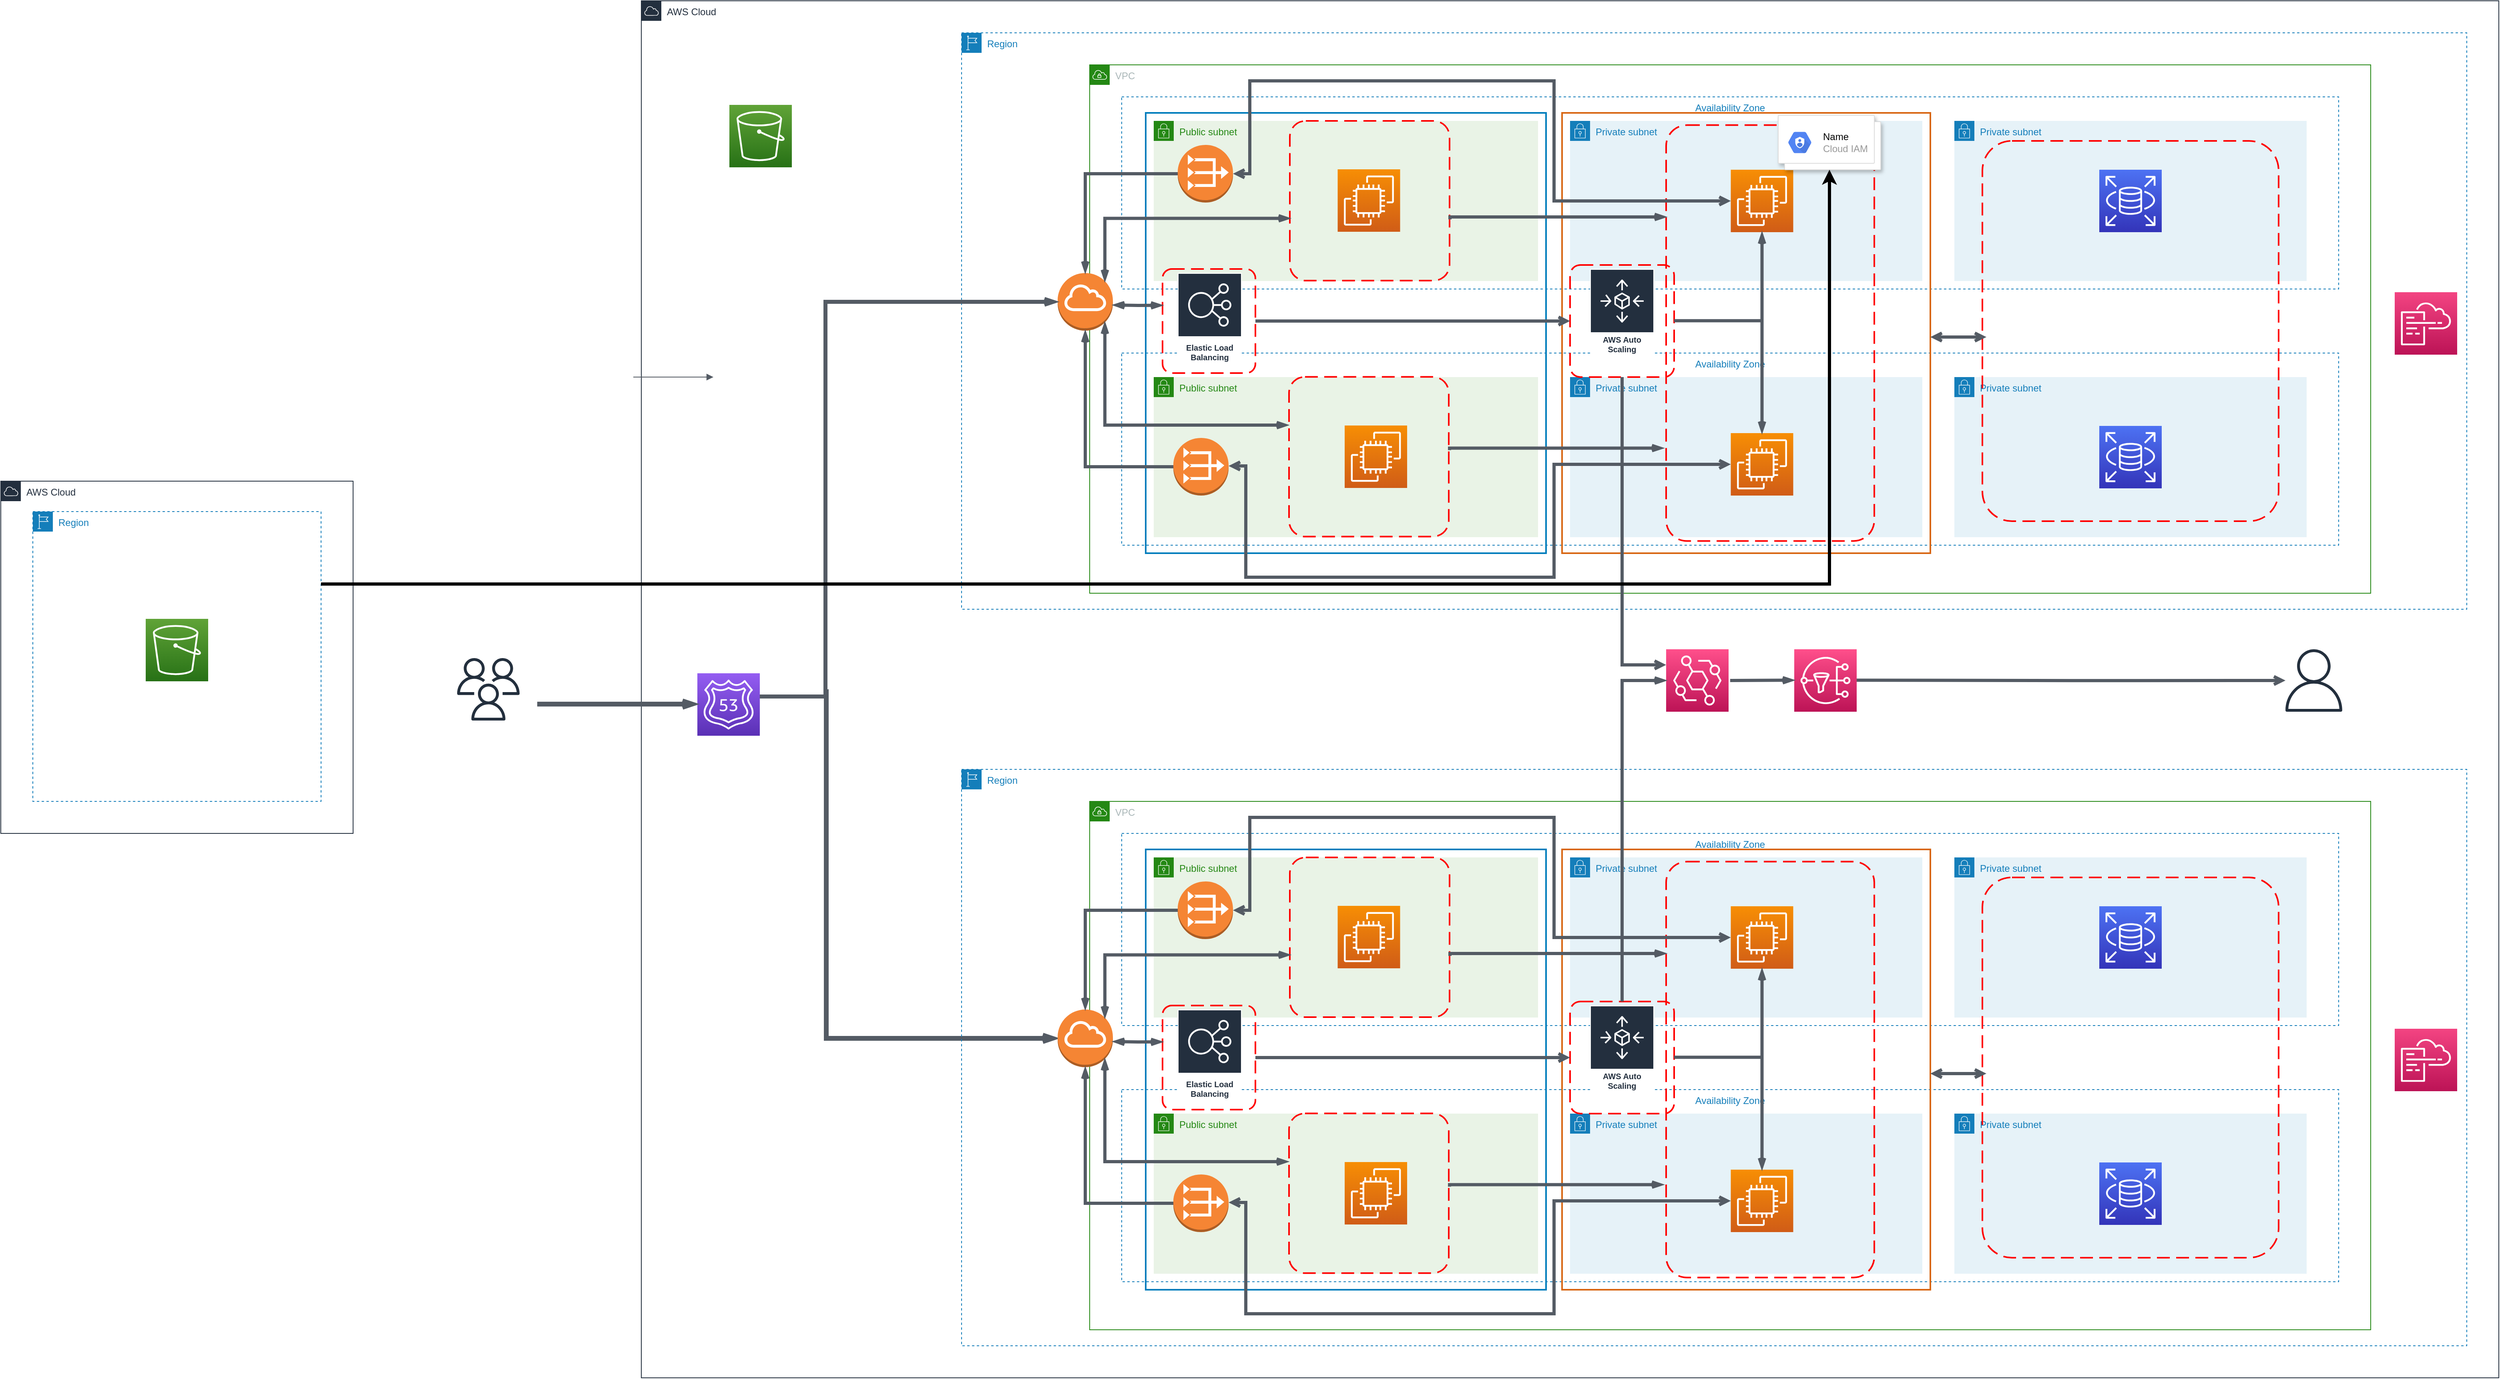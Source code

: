 <mxfile version="16.5.2" type="github">
  <diagram id="01qrme-QBljBOb41FZrx" name="Page-1">
    <mxGraphModel dx="2076" dy="1158" grid="1" gridSize="10" guides="1" tooltips="1" connect="1" arrows="1" fold="1" page="1" pageScale="1" pageWidth="3300" pageHeight="4681" background="none" math="0" shadow="0">
      <root>
        <mxCell id="0" />
        <mxCell id="1" parent="0" />
        <mxCell id="A44jhofo7Y1cHH0_AKLR-1" value="AWS Cloud" style="points=[[0,0],[0.25,0],[0.5,0],[0.75,0],[1,0],[1,0.25],[1,0.5],[1,0.75],[1,1],[0.75,1],[0.5,1],[0.25,1],[0,1],[0,0.75],[0,0.5],[0,0.25]];outlineConnect=0;gradientColor=none;html=1;whiteSpace=wrap;fontSize=12;fontStyle=0;container=1;pointerEvents=0;collapsible=0;recursiveResize=0;shape=mxgraph.aws4.group;grIcon=mxgraph.aws4.group_aws_cloud;strokeColor=#232F3E;fillColor=none;verticalAlign=top;align=left;spacingLeft=30;fontColor=#232F3E;dashed=0;" parent="1" vertex="1">
          <mxGeometry x="840" y="80" width="2320" height="1720" as="geometry" />
        </mxCell>
        <mxCell id="A44jhofo7Y1cHH0_AKLR-2" value="Region" style="points=[[0,0],[0.25,0],[0.5,0],[0.75,0],[1,0],[1,0.25],[1,0.5],[1,0.75],[1,1],[0.75,1],[0.5,1],[0.25,1],[0,1],[0,0.75],[0,0.5],[0,0.25]];outlineConnect=0;gradientColor=none;html=1;whiteSpace=wrap;fontSize=12;fontStyle=0;container=1;pointerEvents=0;collapsible=0;recursiveResize=0;shape=mxgraph.aws4.group;grIcon=mxgraph.aws4.group_region;strokeColor=#147EBA;fillColor=none;verticalAlign=top;align=left;spacingLeft=30;fontColor=#147EBA;dashed=1;" parent="A44jhofo7Y1cHH0_AKLR-1" vertex="1">
          <mxGeometry x="400" y="40" width="1880" height="720" as="geometry" />
        </mxCell>
        <mxCell id="A44jhofo7Y1cHH0_AKLR-4" value="VPC" style="points=[[0,0],[0.25,0],[0.5,0],[0.75,0],[1,0],[1,0.25],[1,0.5],[1,0.75],[1,1],[0.75,1],[0.5,1],[0.25,1],[0,1],[0,0.75],[0,0.5],[0,0.25]];outlineConnect=0;gradientColor=none;html=1;whiteSpace=wrap;fontSize=12;fontStyle=0;container=1;pointerEvents=0;collapsible=0;recursiveResize=0;shape=mxgraph.aws4.group;grIcon=mxgraph.aws4.group_vpc;strokeColor=#248814;fillColor=none;verticalAlign=top;align=left;spacingLeft=30;fontColor=#AAB7B8;dashed=0;" parent="A44jhofo7Y1cHH0_AKLR-2" vertex="1">
          <mxGeometry x="160" y="40" width="1600" height="660" as="geometry" />
        </mxCell>
        <mxCell id="A44jhofo7Y1cHH0_AKLR-6" value="Availability Zone" style="fillColor=none;strokeColor=#147EBA;dashed=1;verticalAlign=top;fontStyle=0;fontColor=#147EBA;" parent="A44jhofo7Y1cHH0_AKLR-4" vertex="1">
          <mxGeometry x="40" y="40" width="1520" height="240" as="geometry" />
        </mxCell>
        <mxCell id="A44jhofo7Y1cHH0_AKLR-16" value="Private subnet" style="points=[[0,0],[0.25,0],[0.5,0],[0.75,0],[1,0],[1,0.25],[1,0.5],[1,0.75],[1,1],[0.75,1],[0.5,1],[0.25,1],[0,1],[0,0.75],[0,0.5],[0,0.25]];outlineConnect=0;gradientColor=none;html=1;whiteSpace=wrap;fontSize=12;fontStyle=0;container=1;pointerEvents=0;collapsible=0;recursiveResize=0;shape=mxgraph.aws4.group;grIcon=mxgraph.aws4.group_security_group;grStroke=0;strokeColor=#147EBA;fillColor=#E6F2F8;verticalAlign=top;align=left;spacingLeft=30;fontColor=#147EBA;dashed=0;" parent="A44jhofo7Y1cHH0_AKLR-4" vertex="1">
          <mxGeometry x="1080" y="70" width="440" height="200" as="geometry" />
        </mxCell>
        <mxCell id="A44jhofo7Y1cHH0_AKLR-44" value="" style="sketch=0;points=[[0,0,0],[0.25,0,0],[0.5,0,0],[0.75,0,0],[1,0,0],[0,1,0],[0.25,1,0],[0.5,1,0],[0.75,1,0],[1,1,0],[0,0.25,0],[0,0.5,0],[0,0.75,0],[1,0.25,0],[1,0.5,0],[1,0.75,0]];outlineConnect=0;fontColor=#232F3E;gradientColor=#4D72F3;gradientDirection=north;fillColor=#3334B9;strokeColor=#ffffff;dashed=0;verticalLabelPosition=bottom;verticalAlign=top;align=center;html=1;fontSize=12;fontStyle=0;aspect=fixed;shape=mxgraph.aws4.resourceIcon;resIcon=mxgraph.aws4.rds;" parent="A44jhofo7Y1cHH0_AKLR-16" vertex="1">
          <mxGeometry x="181" y="61" width="78" height="78" as="geometry" />
        </mxCell>
        <mxCell id="A44jhofo7Y1cHH0_AKLR-14" value="Public subnet" style="points=[[0,0],[0.25,0],[0.5,0],[0.75,0],[1,0],[1,0.25],[1,0.5],[1,0.75],[1,1],[0.75,1],[0.5,1],[0.25,1],[0,1],[0,0.75],[0,0.5],[0,0.25]];outlineConnect=0;gradientColor=none;html=1;whiteSpace=wrap;fontSize=12;fontStyle=0;container=1;pointerEvents=0;collapsible=0;recursiveResize=0;shape=mxgraph.aws4.group;grIcon=mxgraph.aws4.group_security_group;grStroke=0;strokeColor=#248814;fillColor=#E9F3E6;verticalAlign=top;align=left;spacingLeft=30;fontColor=#248814;dashed=0;" parent="A44jhofo7Y1cHH0_AKLR-4" vertex="1">
          <mxGeometry x="80" y="70" width="480" height="200" as="geometry" />
        </mxCell>
        <mxCell id="A44jhofo7Y1cHH0_AKLR-22" value="Private subnet" style="points=[[0,0],[0.25,0],[0.5,0],[0.75,0],[1,0],[1,0.25],[1,0.5],[1,0.75],[1,1],[0.75,1],[0.5,1],[0.25,1],[0,1],[0,0.75],[0,0.5],[0,0.25]];outlineConnect=0;gradientColor=none;html=1;whiteSpace=wrap;fontSize=12;fontStyle=0;container=1;pointerEvents=0;collapsible=0;recursiveResize=0;shape=mxgraph.aws4.group;grIcon=mxgraph.aws4.group_security_group;grStroke=0;strokeColor=#147EBA;fillColor=#E6F2F8;verticalAlign=top;align=left;spacingLeft=30;fontColor=#147EBA;dashed=0;" parent="A44jhofo7Y1cHH0_AKLR-4" vertex="1">
          <mxGeometry x="600" y="70" width="440" height="200" as="geometry" />
        </mxCell>
        <mxCell id="A44jhofo7Y1cHH0_AKLR-23" value="Availability Zone" style="fillColor=none;strokeColor=#147EBA;dashed=1;verticalAlign=top;fontStyle=0;fontColor=#147EBA;" parent="A44jhofo7Y1cHH0_AKLR-4" vertex="1">
          <mxGeometry x="40" y="360" width="1520" height="240" as="geometry" />
        </mxCell>
        <mxCell id="A44jhofo7Y1cHH0_AKLR-24" value="Private subnet" style="points=[[0,0],[0.25,0],[0.5,0],[0.75,0],[1,0],[1,0.25],[1,0.5],[1,0.75],[1,1],[0.75,1],[0.5,1],[0.25,1],[0,1],[0,0.75],[0,0.5],[0,0.25]];outlineConnect=0;gradientColor=none;html=1;whiteSpace=wrap;fontSize=12;fontStyle=0;container=1;pointerEvents=0;collapsible=0;recursiveResize=0;shape=mxgraph.aws4.group;grIcon=mxgraph.aws4.group_security_group;grStroke=0;strokeColor=#147EBA;fillColor=#E6F2F8;verticalAlign=top;align=left;spacingLeft=30;fontColor=#147EBA;dashed=0;" parent="A44jhofo7Y1cHH0_AKLR-4" vertex="1">
          <mxGeometry x="1080" y="390" width="440" height="200" as="geometry" />
        </mxCell>
        <mxCell id="A44jhofo7Y1cHH0_AKLR-25" value="Public subnet" style="points=[[0,0],[0.25,0],[0.5,0],[0.75,0],[1,0],[1,0.25],[1,0.5],[1,0.75],[1,1],[0.75,1],[0.5,1],[0.25,1],[0,1],[0,0.75],[0,0.5],[0,0.25]];outlineConnect=0;gradientColor=none;html=1;whiteSpace=wrap;fontSize=12;fontStyle=0;container=1;pointerEvents=0;collapsible=0;recursiveResize=0;shape=mxgraph.aws4.group;grIcon=mxgraph.aws4.group_security_group;grStroke=0;strokeColor=#248814;fillColor=#E9F3E6;verticalAlign=top;align=left;spacingLeft=30;fontColor=#248814;dashed=0;" parent="A44jhofo7Y1cHH0_AKLR-4" vertex="1">
          <mxGeometry x="80" y="390" width="480" height="200" as="geometry" />
        </mxCell>
        <mxCell id="A44jhofo7Y1cHH0_AKLR-26" value="Private subnet" style="points=[[0,0],[0.25,0],[0.5,0],[0.75,0],[1,0],[1,0.25],[1,0.5],[1,0.75],[1,1],[0.75,1],[0.5,1],[0.25,1],[0,1],[0,0.75],[0,0.5],[0,0.25]];outlineConnect=0;gradientColor=none;html=1;whiteSpace=wrap;fontSize=12;fontStyle=0;container=1;pointerEvents=0;collapsible=0;recursiveResize=0;shape=mxgraph.aws4.group;grIcon=mxgraph.aws4.group_security_group;grStroke=0;strokeColor=#147EBA;fillColor=#E6F2F8;verticalAlign=top;align=left;spacingLeft=30;fontColor=#147EBA;dashed=0;" parent="A44jhofo7Y1cHH0_AKLR-4" vertex="1">
          <mxGeometry x="600" y="390" width="440" height="200" as="geometry" />
        </mxCell>
        <mxCell id="A44jhofo7Y1cHH0_AKLR-33" value="" style="fillColor=none;strokeColor=#D86613;verticalAlign=top;fontStyle=0;fontColor=#DD3522;strokeWidth=2;" parent="A44jhofo7Y1cHH0_AKLR-4" vertex="1">
          <mxGeometry x="590" y="60" width="460" height="550" as="geometry" />
        </mxCell>
        <mxCell id="A44jhofo7Y1cHH0_AKLR-38" value="" style="sketch=0;points=[[0,0,0],[0.25,0,0],[0.5,0,0],[0.75,0,0],[1,0,0],[0,1,0],[0.25,1,0],[0.5,1,0],[0.75,1,0],[1,1,0],[0,0.25,0],[0,0.5,0],[0,0.75,0],[1,0.25,0],[1,0.5,0],[1,0.75,0]];outlineConnect=0;fontColor=#232F3E;gradientColor=#F78E04;gradientDirection=north;fillColor=#D05C17;strokeColor=#ffffff;dashed=0;verticalLabelPosition=bottom;verticalAlign=top;align=center;html=1;fontSize=12;fontStyle=0;aspect=fixed;shape=mxgraph.aws4.resourceIcon;resIcon=mxgraph.aws4.ec2;" parent="A44jhofo7Y1cHH0_AKLR-4" vertex="1">
          <mxGeometry x="309.75" y="130.5" width="78" height="78" as="geometry" />
        </mxCell>
        <mxCell id="A44jhofo7Y1cHH0_AKLR-39" value="" style="sketch=0;points=[[0,0,0],[0.25,0,0],[0.5,0,0],[0.75,0,0],[1,0,0],[0,1,0],[0.25,1,0],[0.5,1,0],[0.75,1,0],[1,1,0],[0,0.25,0],[0,0.5,0],[0,0.75,0],[1,0.25,0],[1,0.5,0],[1,0.75,0]];outlineConnect=0;fontColor=#232F3E;gradientColor=#F78E04;gradientDirection=north;fillColor=#D05C17;strokeColor=#ffffff;dashed=0;verticalLabelPosition=bottom;verticalAlign=top;align=center;html=1;fontSize=12;fontStyle=0;aspect=fixed;shape=mxgraph.aws4.resourceIcon;resIcon=mxgraph.aws4.ec2;" parent="A44jhofo7Y1cHH0_AKLR-4" vertex="1">
          <mxGeometry x="800.75" y="131" width="78" height="78" as="geometry" />
        </mxCell>
        <mxCell id="A44jhofo7Y1cHH0_AKLR-41" value="" style="sketch=0;points=[[0,0,0],[0.25,0,0],[0.5,0,0],[0.75,0,0],[1,0,0],[0,1,0],[0.25,1,0],[0.5,1,0],[0.75,1,0],[1,1,0],[0,0.25,0],[0,0.5,0],[0,0.75,0],[1,0.25,0],[1,0.5,0],[1,0.75,0]];outlineConnect=0;fontColor=#232F3E;gradientColor=#F78E04;gradientDirection=north;fillColor=#D05C17;strokeColor=#ffffff;dashed=0;verticalLabelPosition=bottom;verticalAlign=top;align=center;html=1;fontSize=12;fontStyle=0;aspect=fixed;shape=mxgraph.aws4.resourceIcon;resIcon=mxgraph.aws4.ec2;" parent="A44jhofo7Y1cHH0_AKLR-4" vertex="1">
          <mxGeometry x="318.5" y="450.5" width="78" height="78" as="geometry" />
        </mxCell>
        <mxCell id="A44jhofo7Y1cHH0_AKLR-42" value="" style="sketch=0;points=[[0,0,0],[0.25,0,0],[0.5,0,0],[0.75,0,0],[1,0,0],[0,1,0],[0.25,1,0],[0.5,1,0],[0.75,1,0],[1,1,0],[0,0.25,0],[0,0.5,0],[0,0.75,0],[1,0.25,0],[1,0.5,0],[1,0.75,0]];outlineConnect=0;fontColor=#232F3E;gradientColor=#F78E04;gradientDirection=north;fillColor=#D05C17;strokeColor=#ffffff;dashed=0;verticalLabelPosition=bottom;verticalAlign=top;align=center;html=1;fontSize=12;fontStyle=0;aspect=fixed;shape=mxgraph.aws4.resourceIcon;resIcon=mxgraph.aws4.ec2;" parent="A44jhofo7Y1cHH0_AKLR-4" vertex="1">
          <mxGeometry x="800.75" y="460" width="78" height="78" as="geometry" />
        </mxCell>
        <mxCell id="A44jhofo7Y1cHH0_AKLR-45" value="" style="sketch=0;points=[[0,0,0],[0.25,0,0],[0.5,0,0],[0.75,0,0],[1,0,0],[0,1,0],[0.25,1,0],[0.5,1,0],[0.75,1,0],[1,1,0],[0,0.25,0],[0,0.5,0],[0,0.75,0],[1,0.25,0],[1,0.5,0],[1,0.75,0]];outlineConnect=0;fontColor=#232F3E;gradientColor=#4D72F3;gradientDirection=north;fillColor=#3334B9;strokeColor=#ffffff;dashed=0;verticalLabelPosition=bottom;verticalAlign=top;align=center;html=1;fontSize=12;fontStyle=0;aspect=fixed;shape=mxgraph.aws4.resourceIcon;resIcon=mxgraph.aws4.rds;" parent="A44jhofo7Y1cHH0_AKLR-4" vertex="1">
          <mxGeometry x="1261" y="451" width="78" height="78" as="geometry" />
        </mxCell>
        <mxCell id="A44jhofo7Y1cHH0_AKLR-48" value="" style="fillColor=none;strokeColor=#007DBC;verticalAlign=top;fontStyle=0;fontColor=#DD3522;strokeWidth=2;" parent="A44jhofo7Y1cHH0_AKLR-4" vertex="1">
          <mxGeometry x="70" y="60" width="500" height="550" as="geometry" />
        </mxCell>
        <mxCell id="A44jhofo7Y1cHH0_AKLR-53" value="" style="rounded=1;arcSize=10;dashed=1;strokeColor=#ff0000;fillColor=none;gradientColor=none;dashPattern=8 4;strokeWidth=2;" parent="A44jhofo7Y1cHH0_AKLR-4" vertex="1">
          <mxGeometry x="250" y="70" width="199.5" height="199.5" as="geometry" />
        </mxCell>
        <mxCell id="A44jhofo7Y1cHH0_AKLR-51" value="Elastic Load Balancing" style="sketch=0;outlineConnect=0;fontColor=#232F3E;gradientColor=none;strokeColor=#ffffff;fillColor=#232F3E;dashed=0;verticalLabelPosition=middle;verticalAlign=bottom;align=center;html=1;whiteSpace=wrap;fontSize=10;fontStyle=1;spacing=3;shape=mxgraph.aws4.productIcon;prIcon=mxgraph.aws4.elastic_load_balancing;" parent="A44jhofo7Y1cHH0_AKLR-4" vertex="1">
          <mxGeometry x="110" y="260" width="80" height="115" as="geometry" />
        </mxCell>
        <mxCell id="A44jhofo7Y1cHH0_AKLR-54" value="" style="outlineConnect=0;dashed=0;verticalLabelPosition=bottom;verticalAlign=top;align=center;html=1;shape=mxgraph.aws3.vpc_nat_gateway;fillColor=#F58534;gradientColor=none;strokeColor=#007DBC;strokeWidth=2;" parent="A44jhofo7Y1cHH0_AKLR-4" vertex="1">
          <mxGeometry x="110" y="100" width="69" height="72" as="geometry" />
        </mxCell>
        <mxCell id="A44jhofo7Y1cHH0_AKLR-56" value="" style="outlineConnect=0;dashed=0;verticalLabelPosition=bottom;verticalAlign=top;align=center;html=1;shape=mxgraph.aws3.vpc_nat_gateway;fillColor=#F58534;gradientColor=none;strokeColor=#007DBC;strokeWidth=2;" parent="A44jhofo7Y1cHH0_AKLR-4" vertex="1">
          <mxGeometry x="104.5" y="466" width="69" height="72" as="geometry" />
        </mxCell>
        <mxCell id="A44jhofo7Y1cHH0_AKLR-58" value="" style="rounded=1;arcSize=10;dashed=1;strokeColor=#ff0000;fillColor=none;gradientColor=none;dashPattern=8 4;strokeWidth=2;" parent="A44jhofo7Y1cHH0_AKLR-4" vertex="1">
          <mxGeometry x="249" y="389.75" width="199.5" height="199.5" as="geometry" />
        </mxCell>
        <mxCell id="A44jhofo7Y1cHH0_AKLR-59" value="" style="rounded=1;arcSize=10;dashed=1;strokeColor=#ff0000;fillColor=none;gradientColor=none;dashPattern=8 4;strokeWidth=2;" parent="A44jhofo7Y1cHH0_AKLR-4" vertex="1">
          <mxGeometry x="91" y="255" width="116" height="130" as="geometry" />
        </mxCell>
        <mxCell id="A44jhofo7Y1cHH0_AKLR-52" value="AWS Auto Scaling" style="sketch=0;outlineConnect=0;fontColor=#232F3E;gradientColor=none;strokeColor=#ffffff;fillColor=#232F3E;dashed=0;verticalLabelPosition=middle;verticalAlign=bottom;align=center;html=1;whiteSpace=wrap;fontSize=10;fontStyle=1;spacing=3;shape=mxgraph.aws4.productIcon;prIcon=mxgraph.aws4.autoscaling;" parent="A44jhofo7Y1cHH0_AKLR-4" vertex="1">
          <mxGeometry x="625" y="255" width="80" height="110" as="geometry" />
        </mxCell>
        <mxCell id="A44jhofo7Y1cHH0_AKLR-136" value="" style="rounded=1;arcSize=10;dashed=1;strokeColor=#ff0000;fillColor=none;gradientColor=none;dashPattern=8 4;strokeWidth=2;" parent="A44jhofo7Y1cHH0_AKLR-4" vertex="1">
          <mxGeometry x="600" y="250" width="130" height="140" as="geometry" />
        </mxCell>
        <mxCell id="A44jhofo7Y1cHH0_AKLR-182" value="" style="rounded=1;arcSize=10;dashed=1;strokeColor=#ff0000;fillColor=none;gradientColor=none;dashPattern=8 4;strokeWidth=2;" parent="A44jhofo7Y1cHH0_AKLR-4" vertex="1">
          <mxGeometry x="1115" y="95" width="370" height="475" as="geometry" />
        </mxCell>
        <mxCell id="A44jhofo7Y1cHH0_AKLR-214" value="" style="rounded=1;arcSize=10;dashed=1;strokeColor=#ff0000;fillColor=none;gradientColor=none;dashPattern=8 4;strokeWidth=2;" parent="A44jhofo7Y1cHH0_AKLR-4" vertex="1">
          <mxGeometry x="720" y="75.25" width="260" height="519.5" as="geometry" />
        </mxCell>
        <mxCell id="A44jhofo7Y1cHH0_AKLR-55" value="" style="outlineConnect=0;dashed=0;verticalLabelPosition=bottom;verticalAlign=top;align=center;html=1;shape=mxgraph.aws3.internet_gateway;fillColor=#F58534;gradientColor=none;strokeColor=#007DBC;strokeWidth=2;" parent="A44jhofo7Y1cHH0_AKLR-4" vertex="1">
          <mxGeometry x="-40" y="260" width="69" height="72" as="geometry" />
        </mxCell>
        <mxCell id="wPSAdwX8LNqrDyNC4Moi-1" value="" style="edgeStyle=orthogonalEdgeStyle;html=1;endArrow=none;elbow=vertical;startArrow=openThin;startFill=0;strokeColor=#545B64;rounded=0;entryX=0;entryY=0.5;entryDx=0;entryDy=0;entryPerimeter=0;exitX=0.5;exitY=1;exitDx=0;exitDy=0;exitPerimeter=0;strokeWidth=4;" parent="A44jhofo7Y1cHH0_AKLR-4" source="A44jhofo7Y1cHH0_AKLR-55" target="A44jhofo7Y1cHH0_AKLR-56" edge="1">
          <mxGeometry width="100" relative="1" as="geometry">
            <mxPoint y="455.58" as="sourcePoint" />
            <mxPoint x="100" y="455.58" as="targetPoint" />
          </mxGeometry>
        </mxCell>
        <mxCell id="wPSAdwX8LNqrDyNC4Moi-2" value="" style="edgeStyle=orthogonalEdgeStyle;html=1;endArrow=none;elbow=vertical;startArrow=openThin;startFill=0;strokeColor=#545B64;rounded=0;exitX=0.5;exitY=0;exitDx=0;exitDy=0;exitPerimeter=0;strokeWidth=4;" parent="A44jhofo7Y1cHH0_AKLR-4" source="A44jhofo7Y1cHH0_AKLR-55" edge="1">
          <mxGeometry width="100" relative="1" as="geometry">
            <mxPoint x="10" y="135.58" as="sourcePoint" />
            <mxPoint x="110" y="135.58" as="targetPoint" />
            <Array as="points">
              <mxPoint x="-5" y="136" />
              <mxPoint x="110" y="136" />
            </Array>
          </mxGeometry>
        </mxCell>
        <mxCell id="wPSAdwX8LNqrDyNC4Moi-3" value="" style="edgeStyle=orthogonalEdgeStyle;html=1;endArrow=open;elbow=vertical;startArrow=none;endFill=0;strokeColor=#545B64;rounded=0;exitX=1;exitY=0.5;exitDx=0;exitDy=0;entryX=0;entryY=0.5;entryDx=0;entryDy=0;strokeWidth=4;" parent="A44jhofo7Y1cHH0_AKLR-4" source="A44jhofo7Y1cHH0_AKLR-59" target="A44jhofo7Y1cHH0_AKLR-136" edge="1">
          <mxGeometry width="100" relative="1" as="geometry">
            <mxPoint x="209.75" y="317.08" as="sourcePoint" />
            <mxPoint x="309.75" y="317.08" as="targetPoint" />
          </mxGeometry>
        </mxCell>
        <mxCell id="wPSAdwX8LNqrDyNC4Moi-4" value="" style="edgeStyle=orthogonalEdgeStyle;html=1;endArrow=none;elbow=vertical;startArrow=none;endFill=0;strokeColor=#545B64;rounded=0;strokeWidth=4;" parent="A44jhofo7Y1cHH0_AKLR-4" edge="1">
          <mxGeometry width="100" relative="1" as="geometry">
            <mxPoint x="730" y="319.58" as="sourcePoint" />
            <mxPoint x="830" y="319.58" as="targetPoint" />
            <Array as="points">
              <mxPoint x="840" y="320" />
              <mxPoint x="840" y="320" />
            </Array>
          </mxGeometry>
        </mxCell>
        <mxCell id="wPSAdwX8LNqrDyNC4Moi-6" value="" style="edgeStyle=orthogonalEdgeStyle;html=1;endArrow=openThin;elbow=vertical;startArrow=openThin;startFill=0;endFill=0;strokeColor=#545B64;rounded=0;exitX=0.5;exitY=1;exitDx=0;exitDy=0;exitPerimeter=0;entryX=0.5;entryY=0;entryDx=0;entryDy=0;entryPerimeter=0;strokeWidth=4;" parent="A44jhofo7Y1cHH0_AKLR-4" source="A44jhofo7Y1cHH0_AKLR-39" target="A44jhofo7Y1cHH0_AKLR-42" edge="1">
          <mxGeometry width="100" relative="1" as="geometry">
            <mxPoint x="790" y="310" as="sourcePoint" />
            <mxPoint x="889.75" y="310" as="targetPoint" />
          </mxGeometry>
        </mxCell>
        <mxCell id="wPSAdwX8LNqrDyNC4Moi-11" value="" style="edgeStyle=orthogonalEdgeStyle;html=1;endArrow=openThin;elbow=vertical;startArrow=none;endFill=0;strokeColor=#545B64;rounded=0;strokeWidth=4;" parent="A44jhofo7Y1cHH0_AKLR-4" edge="1">
          <mxGeometry width="100" relative="1" as="geometry">
            <mxPoint x="450" y="193" as="sourcePoint" />
            <mxPoint x="720" y="190" as="targetPoint" />
            <Array as="points">
              <mxPoint x="450" y="190" />
            </Array>
          </mxGeometry>
        </mxCell>
        <mxCell id="wPSAdwX8LNqrDyNC4Moi-12" value="" style="edgeStyle=orthogonalEdgeStyle;html=1;endArrow=openThin;elbow=vertical;startArrow=none;endFill=0;strokeColor=#545B64;rounded=0;strokeWidth=4;" parent="A44jhofo7Y1cHH0_AKLR-4" edge="1">
          <mxGeometry width="100" relative="1" as="geometry">
            <mxPoint x="449.5" y="481.31" as="sourcePoint" />
            <mxPoint x="716.68" y="478.7" as="targetPoint" />
            <Array as="points">
              <mxPoint x="449.68" y="478.7" />
              <mxPoint x="716.68" y="478.7" />
            </Array>
          </mxGeometry>
        </mxCell>
        <mxCell id="wPSAdwX8LNqrDyNC4Moi-14" value="" style="edgeStyle=orthogonalEdgeStyle;html=1;endArrow=open;elbow=vertical;startArrow=open;startFill=0;endFill=0;strokeColor=#545B64;rounded=0;entryX=0;entryY=0.5;entryDx=0;entryDy=0;entryPerimeter=0;exitX=1;exitY=0.5;exitDx=0;exitDy=0;exitPerimeter=0;strokeWidth=4;" parent="A44jhofo7Y1cHH0_AKLR-4" source="A44jhofo7Y1cHH0_AKLR-54" target="A44jhofo7Y1cHH0_AKLR-39" edge="1">
          <mxGeometry width="100" relative="1" as="geometry">
            <mxPoint x="490" y="20" as="sourcePoint" />
            <mxPoint x="590" y="20" as="targetPoint" />
            <Array as="points">
              <mxPoint x="200" y="136" />
              <mxPoint x="200" y="20" />
              <mxPoint x="580" y="20" />
              <mxPoint x="580" y="170" />
            </Array>
          </mxGeometry>
        </mxCell>
        <mxCell id="wPSAdwX8LNqrDyNC4Moi-16" value="" style="edgeStyle=orthogonalEdgeStyle;html=1;endArrow=open;elbow=vertical;startArrow=open;startFill=0;endFill=0;strokeColor=#545B64;rounded=0;entryX=0;entryY=0.5;entryDx=0;entryDy=0;entryPerimeter=0;exitX=1;exitY=0.5;exitDx=0;exitDy=0;exitPerimeter=0;strokeWidth=4;" parent="A44jhofo7Y1cHH0_AKLR-4" target="A44jhofo7Y1cHH0_AKLR-42" edge="1">
          <mxGeometry width="100" relative="1" as="geometry">
            <mxPoint x="173.5" y="501" as="sourcePoint" />
            <mxPoint x="795.25" y="535" as="targetPoint" />
            <Array as="points">
              <mxPoint x="195" y="501" />
              <mxPoint x="195" y="640" />
              <mxPoint x="580" y="640" />
              <mxPoint x="580" y="499" />
            </Array>
          </mxGeometry>
        </mxCell>
        <mxCell id="wPSAdwX8LNqrDyNC4Moi-18" value="" style="edgeStyle=orthogonalEdgeStyle;html=1;endArrow=openThin;elbow=vertical;startArrow=openThin;startFill=0;endFill=0;strokeColor=#545B64;rounded=0;entryX=0;entryY=0.349;entryDx=0;entryDy=0;entryPerimeter=0;strokeWidth=4;" parent="A44jhofo7Y1cHH0_AKLR-4" target="A44jhofo7Y1cHH0_AKLR-59" edge="1">
          <mxGeometry width="100" relative="1" as="geometry">
            <mxPoint x="29" y="300" as="sourcePoint" />
            <mxPoint x="129" y="300" as="targetPoint" />
          </mxGeometry>
        </mxCell>
        <mxCell id="wPSAdwX8LNqrDyNC4Moi-19" value="" style="edgeStyle=orthogonalEdgeStyle;html=1;endArrow=openThin;elbow=vertical;startArrow=openThin;startFill=0;endFill=0;strokeColor=#545B64;rounded=0;entryX=0.002;entryY=0.61;entryDx=0;entryDy=0;entryPerimeter=0;exitX=0.855;exitY=0.145;exitDx=0;exitDy=0;exitPerimeter=0;strokeWidth=4;" parent="A44jhofo7Y1cHH0_AKLR-4" source="A44jhofo7Y1cHH0_AKLR-55" target="A44jhofo7Y1cHH0_AKLR-53" edge="1">
          <mxGeometry width="100" relative="1" as="geometry">
            <mxPoint x="150" y="190" as="sourcePoint" />
            <mxPoint x="250" y="190" as="targetPoint" />
            <Array as="points">
              <mxPoint x="19" y="192" />
            </Array>
          </mxGeometry>
        </mxCell>
        <mxCell id="wPSAdwX8LNqrDyNC4Moi-21" value="" style="edgeStyle=orthogonalEdgeStyle;html=1;endArrow=openThin;elbow=vertical;startArrow=openThin;startFill=0;endFill=0;strokeColor=#545B64;rounded=0;exitX=0.855;exitY=0.855;exitDx=0;exitDy=0;exitPerimeter=0;strokeWidth=4;" parent="A44jhofo7Y1cHH0_AKLR-4" source="A44jhofo7Y1cHH0_AKLR-55" edge="1">
          <mxGeometry width="100" relative="1" as="geometry">
            <mxPoint x="20" y="340" as="sourcePoint" />
            <mxPoint x="248" y="450" as="targetPoint" />
            <Array as="points">
              <mxPoint x="19" y="450" />
              <mxPoint x="248" y="450" />
            </Array>
          </mxGeometry>
        </mxCell>
        <mxCell id="ZO1QDM7LjBEw73bb9QYA-5" value="" style="shape=mxgraph.gcp2.doubleRect;strokeColor=#dddddd;shadow=1;strokeWidth=1;" vertex="1" parent="A44jhofo7Y1cHH0_AKLR-4">
          <mxGeometry x="860" y="63" width="128" height="68" as="geometry" />
        </mxCell>
        <mxCell id="ZO1QDM7LjBEw73bb9QYA-6" value="&lt;font color=&quot;#000000&quot;&gt;Name&lt;/font&gt;&lt;br&gt;Cloud IAM" style="sketch=0;dashed=0;connectable=0;html=1;fillColor=#5184F3;strokeColor=none;shape=mxgraph.gcp2.hexIcon;prIcon=cloud_iam;part=1;labelPosition=right;verticalLabelPosition=middle;align=left;verticalAlign=middle;spacingLeft=5;fontColor=#999999;fontSize=12;" vertex="1" parent="ZO1QDM7LjBEw73bb9QYA-5">
          <mxGeometry y="0.5" width="44" height="39" relative="1" as="geometry">
            <mxPoint x="5" y="-19.5" as="offset" />
          </mxGeometry>
        </mxCell>
        <mxCell id="A44jhofo7Y1cHH0_AKLR-259" value="" style="sketch=0;points=[[0,0,0],[0.25,0,0],[0.5,0,0],[0.75,0,0],[1,0,0],[0,1,0],[0.25,1,0],[0.5,1,0],[0.75,1,0],[1,1,0],[0,0.25,0],[0,0.5,0],[0,0.75,0],[1,0.25,0],[1,0.5,0],[1,0.75,0]];points=[[0,0,0],[0.25,0,0],[0.5,0,0],[0.75,0,0],[1,0,0],[0,1,0],[0.25,1,0],[0.5,1,0],[0.75,1,0],[1,1,0],[0,0.25,0],[0,0.5,0],[0,0.75,0],[1,0.25,0],[1,0.5,0],[1,0.75,0]];outlineConnect=0;fontColor=#232F3E;gradientColor=#F34482;gradientDirection=north;fillColor=#BC1356;strokeColor=#ffffff;dashed=0;verticalLabelPosition=bottom;verticalAlign=top;align=center;html=1;fontSize=12;fontStyle=0;aspect=fixed;shape=mxgraph.aws4.resourceIcon;resIcon=mxgraph.aws4.cloudformation;" parent="A44jhofo7Y1cHH0_AKLR-2" vertex="1">
          <mxGeometry x="1790" y="324" width="78" height="78" as="geometry" />
        </mxCell>
        <mxCell id="A44jhofo7Y1cHH0_AKLR-67" value="" style="sketch=0;points=[[0,0,0],[0.25,0,0],[0.5,0,0],[0.75,0,0],[1,0,0],[0,1,0],[0.25,1,0],[0.5,1,0],[0.75,1,0],[1,1,0],[0,0.25,0],[0,0.5,0],[0,0.75,0],[1,0.25,0],[1,0.5,0],[1,0.75,0]];outlineConnect=0;fontColor=#232F3E;gradientColor=#FF4F8B;gradientDirection=north;fillColor=#BC1356;strokeColor=#ffffff;dashed=0;verticalLabelPosition=bottom;verticalAlign=top;align=center;html=1;fontSize=12;fontStyle=0;aspect=fixed;shape=mxgraph.aws4.resourceIcon;resIcon=mxgraph.aws4.sns;" parent="A44jhofo7Y1cHH0_AKLR-1" vertex="1">
          <mxGeometry x="1440" y="810" width="78" height="78" as="geometry" />
        </mxCell>
        <mxCell id="A44jhofo7Y1cHH0_AKLR-65" value="" style="sketch=0;points=[[0,0,0],[0.25,0,0],[0.5,0,0],[0.75,0,0],[1,0,0],[0,1,0],[0.25,1,0],[0.5,1,0],[0.75,1,0],[1,1,0],[0,0.25,0],[0,0.5,0],[0,0.75,0],[1,0.25,0],[1,0.5,0],[1,0.75,0]];outlineConnect=0;fontColor=#232F3E;gradientColor=#FF4F8B;gradientDirection=north;fillColor=#BC1356;strokeColor=#ffffff;dashed=0;verticalLabelPosition=bottom;verticalAlign=top;align=center;html=1;fontSize=12;fontStyle=0;aspect=fixed;shape=mxgraph.aws4.resourceIcon;resIcon=mxgraph.aws4.eventbridge;" parent="A44jhofo7Y1cHH0_AKLR-1" vertex="1">
          <mxGeometry x="1280" y="810" width="78" height="78" as="geometry" />
        </mxCell>
        <mxCell id="A44jhofo7Y1cHH0_AKLR-216" value="" style="sketch=0;outlineConnect=0;fontColor=#232F3E;gradientColor=none;fillColor=#232F3D;strokeColor=none;dashed=0;verticalLabelPosition=bottom;verticalAlign=top;align=center;html=1;fontSize=12;fontStyle=0;aspect=fixed;pointerEvents=1;shape=mxgraph.aws4.user;" parent="A44jhofo7Y1cHH0_AKLR-1" vertex="1">
          <mxGeometry x="2050" y="810" width="78" height="78" as="geometry" />
        </mxCell>
        <mxCell id="A44jhofo7Y1cHH0_AKLR-262" value="" style="edgeStyle=orthogonalEdgeStyle;html=1;endArrow=openThin;elbow=vertical;startArrow=none;endFill=0;strokeColor=#545B64;rounded=0;entryX=0;entryY=0.5;entryDx=0;entryDy=0;entryPerimeter=0;strokeWidth=6;" parent="A44jhofo7Y1cHH0_AKLR-1" target="wPSAdwX8LNqrDyNC4Moi-51" edge="1">
          <mxGeometry width="100" relative="1" as="geometry">
            <mxPoint x="231" y="860" as="sourcePoint" />
            <mxPoint x="518" y="1286" as="targetPoint" />
            <Array as="points">
              <mxPoint x="231" y="1296" />
            </Array>
          </mxGeometry>
        </mxCell>
        <mxCell id="A44jhofo7Y1cHH0_AKLR-265" value="" style="edgeStyle=orthogonalEdgeStyle;html=1;endArrow=openThin;elbow=vertical;startArrow=none;endFill=0;strokeColor=#545B64;rounded=0;entryX=0;entryY=0.5;entryDx=0;entryDy=0;entryPerimeter=0;strokeWidth=5;" parent="A44jhofo7Y1cHH0_AKLR-1" target="A44jhofo7Y1cHH0_AKLR-55" edge="1">
          <mxGeometry width="100" relative="1" as="geometry">
            <mxPoint x="138" y="869" as="sourcePoint" />
            <mxPoint x="460" y="680" as="targetPoint" />
            <Array as="points">
              <mxPoint x="230" y="376" />
            </Array>
          </mxGeometry>
        </mxCell>
        <mxCell id="A44jhofo7Y1cHH0_AKLR-271" value="" style="edgeStyle=orthogonalEdgeStyle;html=1;endArrow=openThin;elbow=vertical;startArrow=none;endFill=0;strokeColor=#545B64;rounded=0;strokeWidth=4;" parent="A44jhofo7Y1cHH0_AKLR-1" edge="1">
          <mxGeometry width="100" relative="1" as="geometry">
            <mxPoint x="1360" y="849" as="sourcePoint" />
            <mxPoint x="1440" y="848.6" as="targetPoint" />
            <Array as="points">
              <mxPoint x="1440" y="849" />
            </Array>
          </mxGeometry>
        </mxCell>
        <mxCell id="A44jhofo7Y1cHH0_AKLR-272" value="" style="edgeStyle=orthogonalEdgeStyle;html=1;endArrow=open;elbow=vertical;startArrow=none;endFill=0;strokeColor=#545B64;rounded=0;strokeWidth=4;" parent="A44jhofo7Y1cHH0_AKLR-1" target="A44jhofo7Y1cHH0_AKLR-216" edge="1">
          <mxGeometry width="100" relative="1" as="geometry">
            <mxPoint x="1518" y="848.6" as="sourcePoint" />
            <mxPoint x="1618" y="848.6" as="targetPoint" />
          </mxGeometry>
        </mxCell>
        <mxCell id="A44jhofo7Y1cHH0_AKLR-275" value="" style="edgeStyle=orthogonalEdgeStyle;html=1;endArrow=open;elbow=vertical;startArrow=none;endFill=0;strokeColor=#545B64;rounded=0;entryX=0;entryY=0.25;entryDx=0;entryDy=0;entryPerimeter=0;strokeWidth=4;" parent="A44jhofo7Y1cHH0_AKLR-1" source="A44jhofo7Y1cHH0_AKLR-136" target="A44jhofo7Y1cHH0_AKLR-65" edge="1">
          <mxGeometry width="100" relative="1" as="geometry">
            <mxPoint x="1230" y="650" as="sourcePoint" />
            <mxPoint x="1330" y="650" as="targetPoint" />
          </mxGeometry>
        </mxCell>
        <mxCell id="wPSAdwX8LNqrDyNC4Moi-23" value="Region" style="points=[[0,0],[0.25,0],[0.5,0],[0.75,0],[1,0],[1,0.25],[1,0.5],[1,0.75],[1,1],[0.75,1],[0.5,1],[0.25,1],[0,1],[0,0.75],[0,0.5],[0,0.25]];outlineConnect=0;gradientColor=none;html=1;whiteSpace=wrap;fontSize=12;fontStyle=0;container=1;pointerEvents=0;collapsible=0;recursiveResize=0;shape=mxgraph.aws4.group;grIcon=mxgraph.aws4.group_region;strokeColor=#147EBA;fillColor=none;verticalAlign=top;align=left;spacingLeft=30;fontColor=#147EBA;dashed=1;" parent="A44jhofo7Y1cHH0_AKLR-1" vertex="1">
          <mxGeometry x="400" y="960" width="1880" height="720" as="geometry" />
        </mxCell>
        <mxCell id="wPSAdwX8LNqrDyNC4Moi-24" value="VPC" style="points=[[0,0],[0.25,0],[0.5,0],[0.75,0],[1,0],[1,0.25],[1,0.5],[1,0.75],[1,1],[0.75,1],[0.5,1],[0.25,1],[0,1],[0,0.75],[0,0.5],[0,0.25]];outlineConnect=0;gradientColor=none;html=1;whiteSpace=wrap;fontSize=12;fontStyle=0;container=1;pointerEvents=0;collapsible=0;recursiveResize=0;shape=mxgraph.aws4.group;grIcon=mxgraph.aws4.group_vpc;strokeColor=#248814;fillColor=none;verticalAlign=top;align=left;spacingLeft=30;fontColor=#AAB7B8;dashed=0;" parent="wPSAdwX8LNqrDyNC4Moi-23" vertex="1">
          <mxGeometry x="160" y="40" width="1600" height="660" as="geometry" />
        </mxCell>
        <mxCell id="wPSAdwX8LNqrDyNC4Moi-25" value="Availability Zone" style="fillColor=none;strokeColor=#147EBA;dashed=1;verticalAlign=top;fontStyle=0;fontColor=#147EBA;" parent="wPSAdwX8LNqrDyNC4Moi-24" vertex="1">
          <mxGeometry x="40" y="40" width="1520" height="240" as="geometry" />
        </mxCell>
        <mxCell id="wPSAdwX8LNqrDyNC4Moi-26" value="Private subnet" style="points=[[0,0],[0.25,0],[0.5,0],[0.75,0],[1,0],[1,0.25],[1,0.5],[1,0.75],[1,1],[0.75,1],[0.5,1],[0.25,1],[0,1],[0,0.75],[0,0.5],[0,0.25]];outlineConnect=0;gradientColor=none;html=1;whiteSpace=wrap;fontSize=12;fontStyle=0;container=1;pointerEvents=0;collapsible=0;recursiveResize=0;shape=mxgraph.aws4.group;grIcon=mxgraph.aws4.group_security_group;grStroke=0;strokeColor=#147EBA;fillColor=#E6F2F8;verticalAlign=top;align=left;spacingLeft=30;fontColor=#147EBA;dashed=0;" parent="wPSAdwX8LNqrDyNC4Moi-24" vertex="1">
          <mxGeometry x="1080" y="70" width="440" height="200" as="geometry" />
        </mxCell>
        <mxCell id="wPSAdwX8LNqrDyNC4Moi-27" value="" style="sketch=0;points=[[0,0,0],[0.25,0,0],[0.5,0,0],[0.75,0,0],[1,0,0],[0,1,0],[0.25,1,0],[0.5,1,0],[0.75,1,0],[1,1,0],[0,0.25,0],[0,0.5,0],[0,0.75,0],[1,0.25,0],[1,0.5,0],[1,0.75,0]];outlineConnect=0;fontColor=#232F3E;gradientColor=#4D72F3;gradientDirection=north;fillColor=#3334B9;strokeColor=#ffffff;dashed=0;verticalLabelPosition=bottom;verticalAlign=top;align=center;html=1;fontSize=12;fontStyle=0;aspect=fixed;shape=mxgraph.aws4.resourceIcon;resIcon=mxgraph.aws4.rds;" parent="wPSAdwX8LNqrDyNC4Moi-26" vertex="1">
          <mxGeometry x="181" y="61" width="78" height="78" as="geometry" />
        </mxCell>
        <mxCell id="wPSAdwX8LNqrDyNC4Moi-28" value="Public subnet" style="points=[[0,0],[0.25,0],[0.5,0],[0.75,0],[1,0],[1,0.25],[1,0.5],[1,0.75],[1,1],[0.75,1],[0.5,1],[0.25,1],[0,1],[0,0.75],[0,0.5],[0,0.25]];outlineConnect=0;gradientColor=none;html=1;whiteSpace=wrap;fontSize=12;fontStyle=0;container=1;pointerEvents=0;collapsible=0;recursiveResize=0;shape=mxgraph.aws4.group;grIcon=mxgraph.aws4.group_security_group;grStroke=0;strokeColor=#248814;fillColor=#E9F3E6;verticalAlign=top;align=left;spacingLeft=30;fontColor=#248814;dashed=0;" parent="wPSAdwX8LNqrDyNC4Moi-24" vertex="1">
          <mxGeometry x="80" y="70" width="480" height="200" as="geometry" />
        </mxCell>
        <mxCell id="wPSAdwX8LNqrDyNC4Moi-29" value="Private subnet" style="points=[[0,0],[0.25,0],[0.5,0],[0.75,0],[1,0],[1,0.25],[1,0.5],[1,0.75],[1,1],[0.75,1],[0.5,1],[0.25,1],[0,1],[0,0.75],[0,0.5],[0,0.25]];outlineConnect=0;gradientColor=none;html=1;whiteSpace=wrap;fontSize=12;fontStyle=0;container=1;pointerEvents=0;collapsible=0;recursiveResize=0;shape=mxgraph.aws4.group;grIcon=mxgraph.aws4.group_security_group;grStroke=0;strokeColor=#147EBA;fillColor=#E6F2F8;verticalAlign=top;align=left;spacingLeft=30;fontColor=#147EBA;dashed=0;" parent="wPSAdwX8LNqrDyNC4Moi-24" vertex="1">
          <mxGeometry x="600" y="70" width="440" height="200" as="geometry" />
        </mxCell>
        <mxCell id="wPSAdwX8LNqrDyNC4Moi-30" value="Availability Zone" style="fillColor=none;strokeColor=#147EBA;dashed=1;verticalAlign=top;fontStyle=0;fontColor=#147EBA;" parent="wPSAdwX8LNqrDyNC4Moi-24" vertex="1">
          <mxGeometry x="40" y="360" width="1520" height="240" as="geometry" />
        </mxCell>
        <mxCell id="wPSAdwX8LNqrDyNC4Moi-31" value="Private subnet" style="points=[[0,0],[0.25,0],[0.5,0],[0.75,0],[1,0],[1,0.25],[1,0.5],[1,0.75],[1,1],[0.75,1],[0.5,1],[0.25,1],[0,1],[0,0.75],[0,0.5],[0,0.25]];outlineConnect=0;gradientColor=none;html=1;whiteSpace=wrap;fontSize=12;fontStyle=0;container=1;pointerEvents=0;collapsible=0;recursiveResize=0;shape=mxgraph.aws4.group;grIcon=mxgraph.aws4.group_security_group;grStroke=0;strokeColor=#147EBA;fillColor=#E6F2F8;verticalAlign=top;align=left;spacingLeft=30;fontColor=#147EBA;dashed=0;" parent="wPSAdwX8LNqrDyNC4Moi-24" vertex="1">
          <mxGeometry x="1080" y="390" width="440" height="200" as="geometry" />
        </mxCell>
        <mxCell id="wPSAdwX8LNqrDyNC4Moi-32" value="Public subnet" style="points=[[0,0],[0.25,0],[0.5,0],[0.75,0],[1,0],[1,0.25],[1,0.5],[1,0.75],[1,1],[0.75,1],[0.5,1],[0.25,1],[0,1],[0,0.75],[0,0.5],[0,0.25]];outlineConnect=0;gradientColor=none;html=1;whiteSpace=wrap;fontSize=12;fontStyle=0;container=1;pointerEvents=0;collapsible=0;recursiveResize=0;shape=mxgraph.aws4.group;grIcon=mxgraph.aws4.group_security_group;grStroke=0;strokeColor=#248814;fillColor=#E9F3E6;verticalAlign=top;align=left;spacingLeft=30;fontColor=#248814;dashed=0;" parent="wPSAdwX8LNqrDyNC4Moi-24" vertex="1">
          <mxGeometry x="80" y="390" width="480" height="200" as="geometry" />
        </mxCell>
        <mxCell id="wPSAdwX8LNqrDyNC4Moi-33" value="Private subnet" style="points=[[0,0],[0.25,0],[0.5,0],[0.75,0],[1,0],[1,0.25],[1,0.5],[1,0.75],[1,1],[0.75,1],[0.5,1],[0.25,1],[0,1],[0,0.75],[0,0.5],[0,0.25]];outlineConnect=0;gradientColor=none;html=1;whiteSpace=wrap;fontSize=12;fontStyle=0;container=1;pointerEvents=0;collapsible=0;recursiveResize=0;shape=mxgraph.aws4.group;grIcon=mxgraph.aws4.group_security_group;grStroke=0;strokeColor=#147EBA;fillColor=#E6F2F8;verticalAlign=top;align=left;spacingLeft=30;fontColor=#147EBA;dashed=0;" parent="wPSAdwX8LNqrDyNC4Moi-24" vertex="1">
          <mxGeometry x="600" y="390" width="440" height="200" as="geometry" />
        </mxCell>
        <mxCell id="wPSAdwX8LNqrDyNC4Moi-34" value="" style="fillColor=none;strokeColor=#D86613;verticalAlign=top;fontStyle=0;fontColor=#DD3522;strokeWidth=2;" parent="wPSAdwX8LNqrDyNC4Moi-24" vertex="1">
          <mxGeometry x="590" y="60" width="460" height="550" as="geometry" />
        </mxCell>
        <mxCell id="wPSAdwX8LNqrDyNC4Moi-35" value="" style="sketch=0;points=[[0,0,0],[0.25,0,0],[0.5,0,0],[0.75,0,0],[1,0,0],[0,1,0],[0.25,1,0],[0.5,1,0],[0.75,1,0],[1,1,0],[0,0.25,0],[0,0.5,0],[0,0.75,0],[1,0.25,0],[1,0.5,0],[1,0.75,0]];outlineConnect=0;fontColor=#232F3E;gradientColor=#F78E04;gradientDirection=north;fillColor=#D05C17;strokeColor=#ffffff;dashed=0;verticalLabelPosition=bottom;verticalAlign=top;align=center;html=1;fontSize=12;fontStyle=0;aspect=fixed;shape=mxgraph.aws4.resourceIcon;resIcon=mxgraph.aws4.ec2;" parent="wPSAdwX8LNqrDyNC4Moi-24" vertex="1">
          <mxGeometry x="309.75" y="130.5" width="78" height="78" as="geometry" />
        </mxCell>
        <mxCell id="wPSAdwX8LNqrDyNC4Moi-36" value="" style="sketch=0;points=[[0,0,0],[0.25,0,0],[0.5,0,0],[0.75,0,0],[1,0,0],[0,1,0],[0.25,1,0],[0.5,1,0],[0.75,1,0],[1,1,0],[0,0.25,0],[0,0.5,0],[0,0.75,0],[1,0.25,0],[1,0.5,0],[1,0.75,0]];outlineConnect=0;fontColor=#232F3E;gradientColor=#F78E04;gradientDirection=north;fillColor=#D05C17;strokeColor=#ffffff;dashed=0;verticalLabelPosition=bottom;verticalAlign=top;align=center;html=1;fontSize=12;fontStyle=0;aspect=fixed;shape=mxgraph.aws4.resourceIcon;resIcon=mxgraph.aws4.ec2;" parent="wPSAdwX8LNqrDyNC4Moi-24" vertex="1">
          <mxGeometry x="800.75" y="131" width="78" height="78" as="geometry" />
        </mxCell>
        <mxCell id="wPSAdwX8LNqrDyNC4Moi-37" value="" style="sketch=0;points=[[0,0,0],[0.25,0,0],[0.5,0,0],[0.75,0,0],[1,0,0],[0,1,0],[0.25,1,0],[0.5,1,0],[0.75,1,0],[1,1,0],[0,0.25,0],[0,0.5,0],[0,0.75,0],[1,0.25,0],[1,0.5,0],[1,0.75,0]];outlineConnect=0;fontColor=#232F3E;gradientColor=#F78E04;gradientDirection=north;fillColor=#D05C17;strokeColor=#ffffff;dashed=0;verticalLabelPosition=bottom;verticalAlign=top;align=center;html=1;fontSize=12;fontStyle=0;aspect=fixed;shape=mxgraph.aws4.resourceIcon;resIcon=mxgraph.aws4.ec2;" parent="wPSAdwX8LNqrDyNC4Moi-24" vertex="1">
          <mxGeometry x="318.5" y="450.5" width="78" height="78" as="geometry" />
        </mxCell>
        <mxCell id="wPSAdwX8LNqrDyNC4Moi-38" value="" style="sketch=0;points=[[0,0,0],[0.25,0,0],[0.5,0,0],[0.75,0,0],[1,0,0],[0,1,0],[0.25,1,0],[0.5,1,0],[0.75,1,0],[1,1,0],[0,0.25,0],[0,0.5,0],[0,0.75,0],[1,0.25,0],[1,0.5,0],[1,0.75,0]];outlineConnect=0;fontColor=#232F3E;gradientColor=#F78E04;gradientDirection=north;fillColor=#D05C17;strokeColor=#ffffff;dashed=0;verticalLabelPosition=bottom;verticalAlign=top;align=center;html=1;fontSize=12;fontStyle=0;aspect=fixed;shape=mxgraph.aws4.resourceIcon;resIcon=mxgraph.aws4.ec2;" parent="wPSAdwX8LNqrDyNC4Moi-24" vertex="1">
          <mxGeometry x="800.75" y="460" width="78" height="78" as="geometry" />
        </mxCell>
        <mxCell id="wPSAdwX8LNqrDyNC4Moi-39" value="" style="sketch=0;points=[[0,0,0],[0.25,0,0],[0.5,0,0],[0.75,0,0],[1,0,0],[0,1,0],[0.25,1,0],[0.5,1,0],[0.75,1,0],[1,1,0],[0,0.25,0],[0,0.5,0],[0,0.75,0],[1,0.25,0],[1,0.5,0],[1,0.75,0]];outlineConnect=0;fontColor=#232F3E;gradientColor=#4D72F3;gradientDirection=north;fillColor=#3334B9;strokeColor=#ffffff;dashed=0;verticalLabelPosition=bottom;verticalAlign=top;align=center;html=1;fontSize=12;fontStyle=0;aspect=fixed;shape=mxgraph.aws4.resourceIcon;resIcon=mxgraph.aws4.rds;" parent="wPSAdwX8LNqrDyNC4Moi-24" vertex="1">
          <mxGeometry x="1261" y="451" width="78" height="78" as="geometry" />
        </mxCell>
        <mxCell id="wPSAdwX8LNqrDyNC4Moi-40" value="" style="fillColor=none;strokeColor=#007DBC;verticalAlign=top;fontStyle=0;fontColor=#DD3522;strokeWidth=2;" parent="wPSAdwX8LNqrDyNC4Moi-24" vertex="1">
          <mxGeometry x="70" y="60" width="500" height="550" as="geometry" />
        </mxCell>
        <mxCell id="wPSAdwX8LNqrDyNC4Moi-41" value="" style="rounded=1;arcSize=10;dashed=1;strokeColor=#ff0000;fillColor=none;gradientColor=none;dashPattern=8 4;strokeWidth=2;" parent="wPSAdwX8LNqrDyNC4Moi-24" vertex="1">
          <mxGeometry x="250" y="70" width="199.5" height="199.5" as="geometry" />
        </mxCell>
        <mxCell id="wPSAdwX8LNqrDyNC4Moi-42" value="Elastic Load Balancing" style="sketch=0;outlineConnect=0;fontColor=#232F3E;gradientColor=none;strokeColor=#ffffff;fillColor=#232F3E;dashed=0;verticalLabelPosition=middle;verticalAlign=bottom;align=center;html=1;whiteSpace=wrap;fontSize=10;fontStyle=1;spacing=3;shape=mxgraph.aws4.productIcon;prIcon=mxgraph.aws4.elastic_load_balancing;" parent="wPSAdwX8LNqrDyNC4Moi-24" vertex="1">
          <mxGeometry x="110" y="260" width="80" height="115" as="geometry" />
        </mxCell>
        <mxCell id="wPSAdwX8LNqrDyNC4Moi-43" value="" style="outlineConnect=0;dashed=0;verticalLabelPosition=bottom;verticalAlign=top;align=center;html=1;shape=mxgraph.aws3.vpc_nat_gateway;fillColor=#F58534;gradientColor=none;strokeColor=#007DBC;strokeWidth=2;" parent="wPSAdwX8LNqrDyNC4Moi-24" vertex="1">
          <mxGeometry x="110" y="100" width="69" height="72" as="geometry" />
        </mxCell>
        <mxCell id="wPSAdwX8LNqrDyNC4Moi-44" value="" style="outlineConnect=0;dashed=0;verticalLabelPosition=bottom;verticalAlign=top;align=center;html=1;shape=mxgraph.aws3.vpc_nat_gateway;fillColor=#F58534;gradientColor=none;strokeColor=#007DBC;strokeWidth=2;" parent="wPSAdwX8LNqrDyNC4Moi-24" vertex="1">
          <mxGeometry x="104.5" y="466" width="69" height="72" as="geometry" />
        </mxCell>
        <mxCell id="wPSAdwX8LNqrDyNC4Moi-45" value="" style="rounded=1;arcSize=10;dashed=1;strokeColor=#ff0000;fillColor=none;gradientColor=none;dashPattern=8 4;strokeWidth=2;" parent="wPSAdwX8LNqrDyNC4Moi-24" vertex="1">
          <mxGeometry x="249" y="389.75" width="199.5" height="199.5" as="geometry" />
        </mxCell>
        <mxCell id="wPSAdwX8LNqrDyNC4Moi-46" value="" style="rounded=1;arcSize=10;dashed=1;strokeColor=#ff0000;fillColor=none;gradientColor=none;dashPattern=8 4;strokeWidth=2;" parent="wPSAdwX8LNqrDyNC4Moi-24" vertex="1">
          <mxGeometry x="91" y="255" width="116" height="130" as="geometry" />
        </mxCell>
        <mxCell id="wPSAdwX8LNqrDyNC4Moi-47" value="AWS Auto Scaling" style="sketch=0;outlineConnect=0;fontColor=#232F3E;gradientColor=none;strokeColor=#ffffff;fillColor=#232F3E;dashed=0;verticalLabelPosition=middle;verticalAlign=bottom;align=center;html=1;whiteSpace=wrap;fontSize=10;fontStyle=1;spacing=3;shape=mxgraph.aws4.productIcon;prIcon=mxgraph.aws4.autoscaling;" parent="wPSAdwX8LNqrDyNC4Moi-24" vertex="1">
          <mxGeometry x="625" y="255" width="80" height="110" as="geometry" />
        </mxCell>
        <mxCell id="wPSAdwX8LNqrDyNC4Moi-48" value="" style="rounded=1;arcSize=10;dashed=1;strokeColor=#ff0000;fillColor=none;gradientColor=none;dashPattern=8 4;strokeWidth=2;" parent="wPSAdwX8LNqrDyNC4Moi-24" vertex="1">
          <mxGeometry x="600" y="250" width="130" height="140" as="geometry" />
        </mxCell>
        <mxCell id="wPSAdwX8LNqrDyNC4Moi-49" value="" style="rounded=1;arcSize=10;dashed=1;strokeColor=#ff0000;fillColor=none;gradientColor=none;dashPattern=8 4;strokeWidth=2;" parent="wPSAdwX8LNqrDyNC4Moi-24" vertex="1">
          <mxGeometry x="1115" y="95" width="370" height="475" as="geometry" />
        </mxCell>
        <mxCell id="wPSAdwX8LNqrDyNC4Moi-50" value="" style="rounded=1;arcSize=10;dashed=1;strokeColor=#ff0000;fillColor=none;gradientColor=none;dashPattern=8 4;strokeWidth=2;" parent="wPSAdwX8LNqrDyNC4Moi-24" vertex="1">
          <mxGeometry x="720" y="75.25" width="260" height="519.5" as="geometry" />
        </mxCell>
        <mxCell id="wPSAdwX8LNqrDyNC4Moi-51" value="" style="outlineConnect=0;dashed=0;verticalLabelPosition=bottom;verticalAlign=top;align=center;html=1;shape=mxgraph.aws3.internet_gateway;fillColor=#F58534;gradientColor=none;strokeColor=#007DBC;strokeWidth=2;" parent="wPSAdwX8LNqrDyNC4Moi-24" vertex="1">
          <mxGeometry x="-40" y="260" width="69" height="72" as="geometry" />
        </mxCell>
        <mxCell id="wPSAdwX8LNqrDyNC4Moi-52" value="" style="edgeStyle=orthogonalEdgeStyle;html=1;endArrow=none;elbow=vertical;startArrow=openThin;startFill=0;strokeColor=#545B64;rounded=0;entryX=0;entryY=0.5;entryDx=0;entryDy=0;entryPerimeter=0;exitX=0.5;exitY=1;exitDx=0;exitDy=0;exitPerimeter=0;strokeWidth=4;" parent="wPSAdwX8LNqrDyNC4Moi-24" source="wPSAdwX8LNqrDyNC4Moi-51" target="wPSAdwX8LNqrDyNC4Moi-44" edge="1">
          <mxGeometry width="100" relative="1" as="geometry">
            <mxPoint y="455.58" as="sourcePoint" />
            <mxPoint x="100" y="455.58" as="targetPoint" />
          </mxGeometry>
        </mxCell>
        <mxCell id="wPSAdwX8LNqrDyNC4Moi-53" value="" style="edgeStyle=orthogonalEdgeStyle;html=1;endArrow=none;elbow=vertical;startArrow=openThin;startFill=0;strokeColor=#545B64;rounded=0;exitX=0.5;exitY=0;exitDx=0;exitDy=0;exitPerimeter=0;strokeWidth=4;" parent="wPSAdwX8LNqrDyNC4Moi-24" source="wPSAdwX8LNqrDyNC4Moi-51" edge="1">
          <mxGeometry width="100" relative="1" as="geometry">
            <mxPoint x="10" y="135.58" as="sourcePoint" />
            <mxPoint x="110" y="135.58" as="targetPoint" />
            <Array as="points">
              <mxPoint x="-5" y="136" />
              <mxPoint x="110" y="136" />
            </Array>
          </mxGeometry>
        </mxCell>
        <mxCell id="wPSAdwX8LNqrDyNC4Moi-54" value="" style="edgeStyle=orthogonalEdgeStyle;html=1;endArrow=open;elbow=vertical;startArrow=none;endFill=0;strokeColor=#545B64;rounded=0;exitX=1;exitY=0.5;exitDx=0;exitDy=0;entryX=0;entryY=0.5;entryDx=0;entryDy=0;strokeWidth=4;" parent="wPSAdwX8LNqrDyNC4Moi-24" source="wPSAdwX8LNqrDyNC4Moi-46" target="wPSAdwX8LNqrDyNC4Moi-48" edge="1">
          <mxGeometry width="100" relative="1" as="geometry">
            <mxPoint x="209.75" y="317.08" as="sourcePoint" />
            <mxPoint x="309.75" y="317.08" as="targetPoint" />
          </mxGeometry>
        </mxCell>
        <mxCell id="wPSAdwX8LNqrDyNC4Moi-55" value="" style="edgeStyle=orthogonalEdgeStyle;html=1;endArrow=none;elbow=vertical;startArrow=none;endFill=0;strokeColor=#545B64;rounded=0;strokeWidth=4;" parent="wPSAdwX8LNqrDyNC4Moi-24" edge="1">
          <mxGeometry width="100" relative="1" as="geometry">
            <mxPoint x="730" y="319.58" as="sourcePoint" />
            <mxPoint x="830" y="319.58" as="targetPoint" />
            <Array as="points">
              <mxPoint x="840" y="320" />
              <mxPoint x="840" y="320" />
            </Array>
          </mxGeometry>
        </mxCell>
        <mxCell id="wPSAdwX8LNqrDyNC4Moi-56" value="" style="edgeStyle=orthogonalEdgeStyle;html=1;endArrow=openThin;elbow=vertical;startArrow=openThin;startFill=0;endFill=0;strokeColor=#545B64;rounded=0;exitX=0.5;exitY=1;exitDx=0;exitDy=0;exitPerimeter=0;entryX=0.5;entryY=0;entryDx=0;entryDy=0;entryPerimeter=0;strokeWidth=4;" parent="wPSAdwX8LNqrDyNC4Moi-24" source="wPSAdwX8LNqrDyNC4Moi-36" target="wPSAdwX8LNqrDyNC4Moi-38" edge="1">
          <mxGeometry width="100" relative="1" as="geometry">
            <mxPoint x="790" y="310" as="sourcePoint" />
            <mxPoint x="889.75" y="310" as="targetPoint" />
          </mxGeometry>
        </mxCell>
        <mxCell id="wPSAdwX8LNqrDyNC4Moi-57" value="" style="edgeStyle=orthogonalEdgeStyle;html=1;endArrow=openThin;elbow=vertical;startArrow=none;endFill=0;strokeColor=#545B64;rounded=0;strokeWidth=4;" parent="wPSAdwX8LNqrDyNC4Moi-24" edge="1">
          <mxGeometry width="100" relative="1" as="geometry">
            <mxPoint x="450" y="193" as="sourcePoint" />
            <mxPoint x="720" y="190" as="targetPoint" />
            <Array as="points">
              <mxPoint x="450" y="190" />
            </Array>
          </mxGeometry>
        </mxCell>
        <mxCell id="wPSAdwX8LNqrDyNC4Moi-58" value="" style="edgeStyle=orthogonalEdgeStyle;html=1;endArrow=openThin;elbow=vertical;startArrow=none;endFill=0;strokeColor=#545B64;rounded=0;strokeWidth=4;" parent="wPSAdwX8LNqrDyNC4Moi-24" edge="1">
          <mxGeometry width="100" relative="1" as="geometry">
            <mxPoint x="449.5" y="481.31" as="sourcePoint" />
            <mxPoint x="716.68" y="478.7" as="targetPoint" />
            <Array as="points">
              <mxPoint x="449.68" y="478.7" />
              <mxPoint x="716.68" y="478.7" />
            </Array>
          </mxGeometry>
        </mxCell>
        <mxCell id="wPSAdwX8LNqrDyNC4Moi-59" value="" style="edgeStyle=orthogonalEdgeStyle;html=1;endArrow=open;elbow=vertical;startArrow=open;startFill=0;endFill=0;strokeColor=#545B64;rounded=0;entryX=0;entryY=0.5;entryDx=0;entryDy=0;entryPerimeter=0;exitX=1;exitY=0.5;exitDx=0;exitDy=0;exitPerimeter=0;strokeWidth=4;" parent="wPSAdwX8LNqrDyNC4Moi-24" source="wPSAdwX8LNqrDyNC4Moi-43" target="wPSAdwX8LNqrDyNC4Moi-36" edge="1">
          <mxGeometry width="100" relative="1" as="geometry">
            <mxPoint x="490" y="20" as="sourcePoint" />
            <mxPoint x="590" y="20" as="targetPoint" />
            <Array as="points">
              <mxPoint x="200" y="136" />
              <mxPoint x="200" y="20" />
              <mxPoint x="580" y="20" />
              <mxPoint x="580" y="170" />
            </Array>
          </mxGeometry>
        </mxCell>
        <mxCell id="wPSAdwX8LNqrDyNC4Moi-60" value="" style="edgeStyle=orthogonalEdgeStyle;html=1;endArrow=open;elbow=vertical;startArrow=open;startFill=0;endFill=0;strokeColor=#545B64;rounded=0;entryX=0;entryY=0.5;entryDx=0;entryDy=0;entryPerimeter=0;exitX=1;exitY=0.5;exitDx=0;exitDy=0;exitPerimeter=0;strokeWidth=4;" parent="wPSAdwX8LNqrDyNC4Moi-24" target="wPSAdwX8LNqrDyNC4Moi-38" edge="1">
          <mxGeometry width="100" relative="1" as="geometry">
            <mxPoint x="173.5" y="501" as="sourcePoint" />
            <mxPoint x="795.25" y="535" as="targetPoint" />
            <Array as="points">
              <mxPoint x="195" y="501" />
              <mxPoint x="195" y="640" />
              <mxPoint x="580" y="640" />
              <mxPoint x="580" y="499" />
            </Array>
          </mxGeometry>
        </mxCell>
        <mxCell id="wPSAdwX8LNqrDyNC4Moi-61" value="" style="edgeStyle=orthogonalEdgeStyle;html=1;endArrow=openThin;elbow=vertical;startArrow=openThin;startFill=0;endFill=0;strokeColor=#545B64;rounded=0;entryX=0;entryY=0.349;entryDx=0;entryDy=0;entryPerimeter=0;strokeWidth=4;" parent="wPSAdwX8LNqrDyNC4Moi-24" target="wPSAdwX8LNqrDyNC4Moi-46" edge="1">
          <mxGeometry width="100" relative="1" as="geometry">
            <mxPoint x="29" y="300" as="sourcePoint" />
            <mxPoint x="129" y="300" as="targetPoint" />
          </mxGeometry>
        </mxCell>
        <mxCell id="wPSAdwX8LNqrDyNC4Moi-62" value="" style="edgeStyle=orthogonalEdgeStyle;html=1;endArrow=openThin;elbow=vertical;startArrow=openThin;startFill=0;endFill=0;strokeColor=#545B64;rounded=0;entryX=0.002;entryY=0.61;entryDx=0;entryDy=0;entryPerimeter=0;exitX=0.855;exitY=0.145;exitDx=0;exitDy=0;exitPerimeter=0;strokeWidth=4;" parent="wPSAdwX8LNqrDyNC4Moi-24" source="wPSAdwX8LNqrDyNC4Moi-51" target="wPSAdwX8LNqrDyNC4Moi-41" edge="1">
          <mxGeometry width="100" relative="1" as="geometry">
            <mxPoint x="150" y="190" as="sourcePoint" />
            <mxPoint x="250" y="190" as="targetPoint" />
            <Array as="points">
              <mxPoint x="19" y="192" />
            </Array>
          </mxGeometry>
        </mxCell>
        <mxCell id="wPSAdwX8LNqrDyNC4Moi-63" value="" style="edgeStyle=orthogonalEdgeStyle;html=1;endArrow=openThin;elbow=vertical;startArrow=openThin;startFill=0;endFill=0;strokeColor=#545B64;rounded=0;exitX=0.855;exitY=0.855;exitDx=0;exitDy=0;exitPerimeter=0;strokeWidth=4;" parent="wPSAdwX8LNqrDyNC4Moi-24" source="wPSAdwX8LNqrDyNC4Moi-51" edge="1">
          <mxGeometry width="100" relative="1" as="geometry">
            <mxPoint x="20" y="340" as="sourcePoint" />
            <mxPoint x="248" y="450" as="targetPoint" />
            <Array as="points">
              <mxPoint x="19" y="450" />
              <mxPoint x="248" y="450" />
            </Array>
          </mxGeometry>
        </mxCell>
        <mxCell id="wPSAdwX8LNqrDyNC4Moi-64" value="" style="sketch=0;points=[[0,0,0],[0.25,0,0],[0.5,0,0],[0.75,0,0],[1,0,0],[0,1,0],[0.25,1,0],[0.5,1,0],[0.75,1,0],[1,1,0],[0,0.25,0],[0,0.5,0],[0,0.75,0],[1,0.25,0],[1,0.5,0],[1,0.75,0]];points=[[0,0,0],[0.25,0,0],[0.5,0,0],[0.75,0,0],[1,0,0],[0,1,0],[0.25,1,0],[0.5,1,0],[0.75,1,0],[1,1,0],[0,0.25,0],[0,0.5,0],[0,0.75,0],[1,0.25,0],[1,0.5,0],[1,0.75,0]];outlineConnect=0;fontColor=#232F3E;gradientColor=#F34482;gradientDirection=north;fillColor=#BC1356;strokeColor=#ffffff;dashed=0;verticalLabelPosition=bottom;verticalAlign=top;align=center;html=1;fontSize=12;fontStyle=0;aspect=fixed;shape=mxgraph.aws4.resourceIcon;resIcon=mxgraph.aws4.cloudformation;" parent="wPSAdwX8LNqrDyNC4Moi-23" vertex="1">
          <mxGeometry x="1790" y="324" width="78" height="78" as="geometry" />
        </mxCell>
        <mxCell id="wPSAdwX8LNqrDyNC4Moi-65" value="" style="edgeStyle=orthogonalEdgeStyle;html=1;endArrow=open;elbow=vertical;startArrow=open;startFill=0;endFill=0;strokeColor=#545B64;rounded=0;strokeWidth=4;" parent="A44jhofo7Y1cHH0_AKLR-1" edge="1">
          <mxGeometry width="100" relative="1" as="geometry">
            <mxPoint x="1610" y="1340" as="sourcePoint" />
            <mxPoint x="1680" y="1340" as="targetPoint" />
          </mxGeometry>
        </mxCell>
        <mxCell id="wPSAdwX8LNqrDyNC4Moi-66" value="" style="edgeStyle=orthogonalEdgeStyle;html=1;endArrow=openThin;elbow=vertical;startArrow=none;endFill=0;strokeColor=#545B64;rounded=0;exitX=0.5;exitY=0;exitDx=0;exitDy=0;strokeWidth=4;" parent="A44jhofo7Y1cHH0_AKLR-1" source="wPSAdwX8LNqrDyNC4Moi-48" target="A44jhofo7Y1cHH0_AKLR-65" edge="1">
          <mxGeometry width="100" relative="1" as="geometry">
            <mxPoint x="1160" y="859.47" as="sourcePoint" />
            <mxPoint x="1260" y="859.47" as="targetPoint" />
            <Array as="points">
              <mxPoint x="1225" y="849" />
            </Array>
          </mxGeometry>
        </mxCell>
        <mxCell id="ZO1QDM7LjBEw73bb9QYA-2" value="" style="sketch=0;points=[[0,0,0],[0.25,0,0],[0.5,0,0],[0.75,0,0],[1,0,0],[0,1,0],[0.25,1,0],[0.5,1,0],[0.75,1,0],[1,1,0],[0,0.25,0],[0,0.5,0],[0,0.75,0],[1,0.25,0],[1,0.5,0],[1,0.75,0]];outlineConnect=0;fontColor=#232F3E;gradientColor=#60A337;gradientDirection=north;fillColor=#277116;strokeColor=#ffffff;dashed=0;verticalLabelPosition=bottom;verticalAlign=top;align=center;html=1;fontSize=12;fontStyle=0;aspect=fixed;shape=mxgraph.aws4.resourceIcon;resIcon=mxgraph.aws4.s3;" vertex="1" parent="A44jhofo7Y1cHH0_AKLR-1">
          <mxGeometry x="110" y="130" width="78" height="78" as="geometry" />
        </mxCell>
        <mxCell id="ZO1QDM7LjBEw73bb9QYA-7" value="" style="sketch=0;points=[[0,0,0],[0.25,0,0],[0.5,0,0],[0.75,0,0],[1,0,0],[0,1,0],[0.25,1,0],[0.5,1,0],[0.75,1,0],[1,1,0],[0,0.25,0],[0,0.5,0],[0,0.75,0],[1,0.25,0],[1,0.5,0],[1,0.75,0]];outlineConnect=0;fontColor=#232F3E;gradientColor=#945DF2;gradientDirection=north;fillColor=#5A30B5;strokeColor=#ffffff;dashed=0;verticalLabelPosition=bottom;verticalAlign=top;align=center;html=1;fontSize=12;fontStyle=0;aspect=fixed;shape=mxgraph.aws4.resourceIcon;resIcon=mxgraph.aws4.route_53;" vertex="1" parent="A44jhofo7Y1cHH0_AKLR-1">
          <mxGeometry x="70" y="840" width="78" height="78" as="geometry" />
        </mxCell>
        <mxCell id="A44jhofo7Y1cHH0_AKLR-76" value="" style="sketch=0;outlineConnect=0;fontColor=#232F3E;gradientColor=none;fillColor=#232F3D;strokeColor=none;dashed=0;verticalLabelPosition=bottom;verticalAlign=top;align=center;html=1;fontSize=12;fontStyle=0;aspect=fixed;pointerEvents=1;shape=mxgraph.aws4.users;" parent="1" vertex="1">
          <mxGeometry x="610" y="901" width="78" height="78" as="geometry" />
        </mxCell>
        <mxCell id="A44jhofo7Y1cHH0_AKLR-217" value="AWS Cloud" style="points=[[0,0],[0.25,0],[0.5,0],[0.75,0],[1,0],[1,0.25],[1,0.5],[1,0.75],[1,1],[0.75,1],[0.5,1],[0.25,1],[0,1],[0,0.75],[0,0.5],[0,0.25]];outlineConnect=0;gradientColor=none;html=1;whiteSpace=wrap;fontSize=12;fontStyle=0;container=1;pointerEvents=0;collapsible=0;recursiveResize=0;shape=mxgraph.aws4.group;grIcon=mxgraph.aws4.group_aws_cloud;strokeColor=#232F3E;fillColor=none;verticalAlign=top;align=left;spacingLeft=30;fontColor=#232F3E;dashed=0;" parent="1" vertex="1">
          <mxGeometry x="40" y="680" width="440" height="440" as="geometry" />
        </mxCell>
        <mxCell id="A44jhofo7Y1cHH0_AKLR-219" value="Region" style="points=[[0,0],[0.25,0],[0.5,0],[0.75,0],[1,0],[1,0.25],[1,0.5],[1,0.75],[1,1],[0.75,1],[0.5,1],[0.25,1],[0,1],[0,0.75],[0,0.5],[0,0.25]];outlineConnect=0;gradientColor=none;html=1;whiteSpace=wrap;fontSize=12;fontStyle=0;container=1;pointerEvents=0;collapsible=0;recursiveResize=0;shape=mxgraph.aws4.group;grIcon=mxgraph.aws4.group_region;strokeColor=#147EBA;fillColor=none;verticalAlign=top;align=left;spacingLeft=30;fontColor=#147EBA;dashed=1;" parent="A44jhofo7Y1cHH0_AKLR-217" vertex="1">
          <mxGeometry x="40" y="38" width="360" height="362" as="geometry" />
        </mxCell>
        <mxCell id="A44jhofo7Y1cHH0_AKLR-61" value="" style="sketch=0;points=[[0,0,0],[0.25,0,0],[0.5,0,0],[0.75,0,0],[1,0,0],[0,1,0],[0.25,1,0],[0.5,1,0],[0.75,1,0],[1,1,0],[0,0.25,0],[0,0.5,0],[0,0.75,0],[1,0.25,0],[1,0.5,0],[1,0.75,0]];outlineConnect=0;fontColor=#232F3E;gradientColor=#60A337;gradientDirection=north;fillColor=#277116;strokeColor=#ffffff;dashed=0;verticalLabelPosition=bottom;verticalAlign=top;align=center;html=1;fontSize=12;fontStyle=0;aspect=fixed;shape=mxgraph.aws4.resourceIcon;resIcon=mxgraph.aws4.s3;" parent="A44jhofo7Y1cHH0_AKLR-219" vertex="1">
          <mxGeometry x="141" y="134" width="78" height="78" as="geometry" />
        </mxCell>
        <mxCell id="wPSAdwX8LNqrDyNC4Moi-10" value="" style="edgeStyle=orthogonalEdgeStyle;html=1;endArrow=open;elbow=vertical;startArrow=open;startFill=0;endFill=0;strokeColor=#545B64;rounded=0;strokeWidth=4;" parent="1" edge="1">
          <mxGeometry width="100" relative="1" as="geometry">
            <mxPoint x="2450" y="500" as="sourcePoint" />
            <mxPoint x="2520" y="500" as="targetPoint" />
          </mxGeometry>
        </mxCell>
        <mxCell id="ZO1QDM7LjBEw73bb9QYA-8" value="" style="edgeStyle=orthogonalEdgeStyle;html=1;endArrow=openThin;elbow=vertical;startArrow=none;endFill=0;strokeColor=#545B64;rounded=0;strokeWidth=6;" edge="1" parent="1" target="ZO1QDM7LjBEw73bb9QYA-7">
          <mxGeometry width="100" relative="1" as="geometry">
            <mxPoint x="710" y="958.5" as="sourcePoint" />
            <mxPoint x="810" y="958.5" as="targetPoint" />
          </mxGeometry>
        </mxCell>
        <mxCell id="ZO1QDM7LjBEw73bb9QYA-9" value="" style="edgeStyle=orthogonalEdgeStyle;html=1;endArrow=block;elbow=vertical;startArrow=none;endFill=1;strokeColor=#545B64;rounded=0;" edge="1" parent="1">
          <mxGeometry width="100" relative="1" as="geometry">
            <mxPoint x="830" y="550" as="sourcePoint" />
            <mxPoint x="930" y="550" as="targetPoint" />
          </mxGeometry>
        </mxCell>
        <mxCell id="ZO1QDM7LjBEw73bb9QYA-10" style="edgeStyle=orthogonalEdgeStyle;rounded=0;orthogonalLoop=1;jettySize=auto;html=1;exitX=1;exitY=0.25;exitDx=0;exitDy=0;strokeWidth=4;" edge="1" parent="1" source="A44jhofo7Y1cHH0_AKLR-219" target="ZO1QDM7LjBEw73bb9QYA-5">
          <mxGeometry relative="1" as="geometry" />
        </mxCell>
      </root>
    </mxGraphModel>
  </diagram>
</mxfile>
